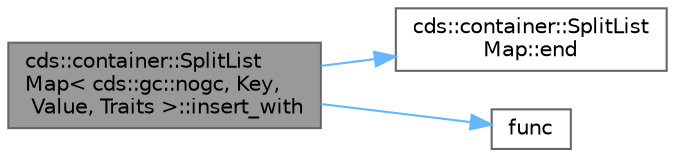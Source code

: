digraph "cds::container::SplitListMap&lt; cds::gc::nogc, Key, Value, Traits &gt;::insert_with"
{
 // LATEX_PDF_SIZE
  bgcolor="transparent";
  edge [fontname=Helvetica,fontsize=10,labelfontname=Helvetica,labelfontsize=10];
  node [fontname=Helvetica,fontsize=10,shape=box,height=0.2,width=0.4];
  rankdir="LR";
  Node1 [id="Node000001",label="cds::container::SplitList\lMap\< cds::gc::nogc, Key,\l Value, Traits \>::insert_with",height=0.2,width=0.4,color="gray40", fillcolor="grey60", style="filled", fontcolor="black",tooltip="Inserts new node and initialize it by a functor"];
  Node1 -> Node2 [id="edge3_Node000001_Node000002",color="steelblue1",style="solid",tooltip=" "];
  Node2 [id="Node000002",label="cds::container::SplitList\lMap::end",height=0.2,width=0.4,color="grey40", fillcolor="white", style="filled",URL="$classcds_1_1container_1_1_split_list_map.html#a0cb6e89e0ffff866e56420352294254a",tooltip="Returns an iterator that addresses the location succeeding the last element in a map"];
  Node1 -> Node3 [id="edge4_Node000001_Node000003",color="steelblue1",style="solid",tooltip=" "];
  Node3 [id="Node000003",label="func",height=0.2,width=0.4,color="grey40", fillcolor="white", style="filled",URL="$benchmarks_2async__task_2async__task_8hpp.html#abce53bb5cc1ee70cdc013fd9b93547eb",tooltip=" "];
}
